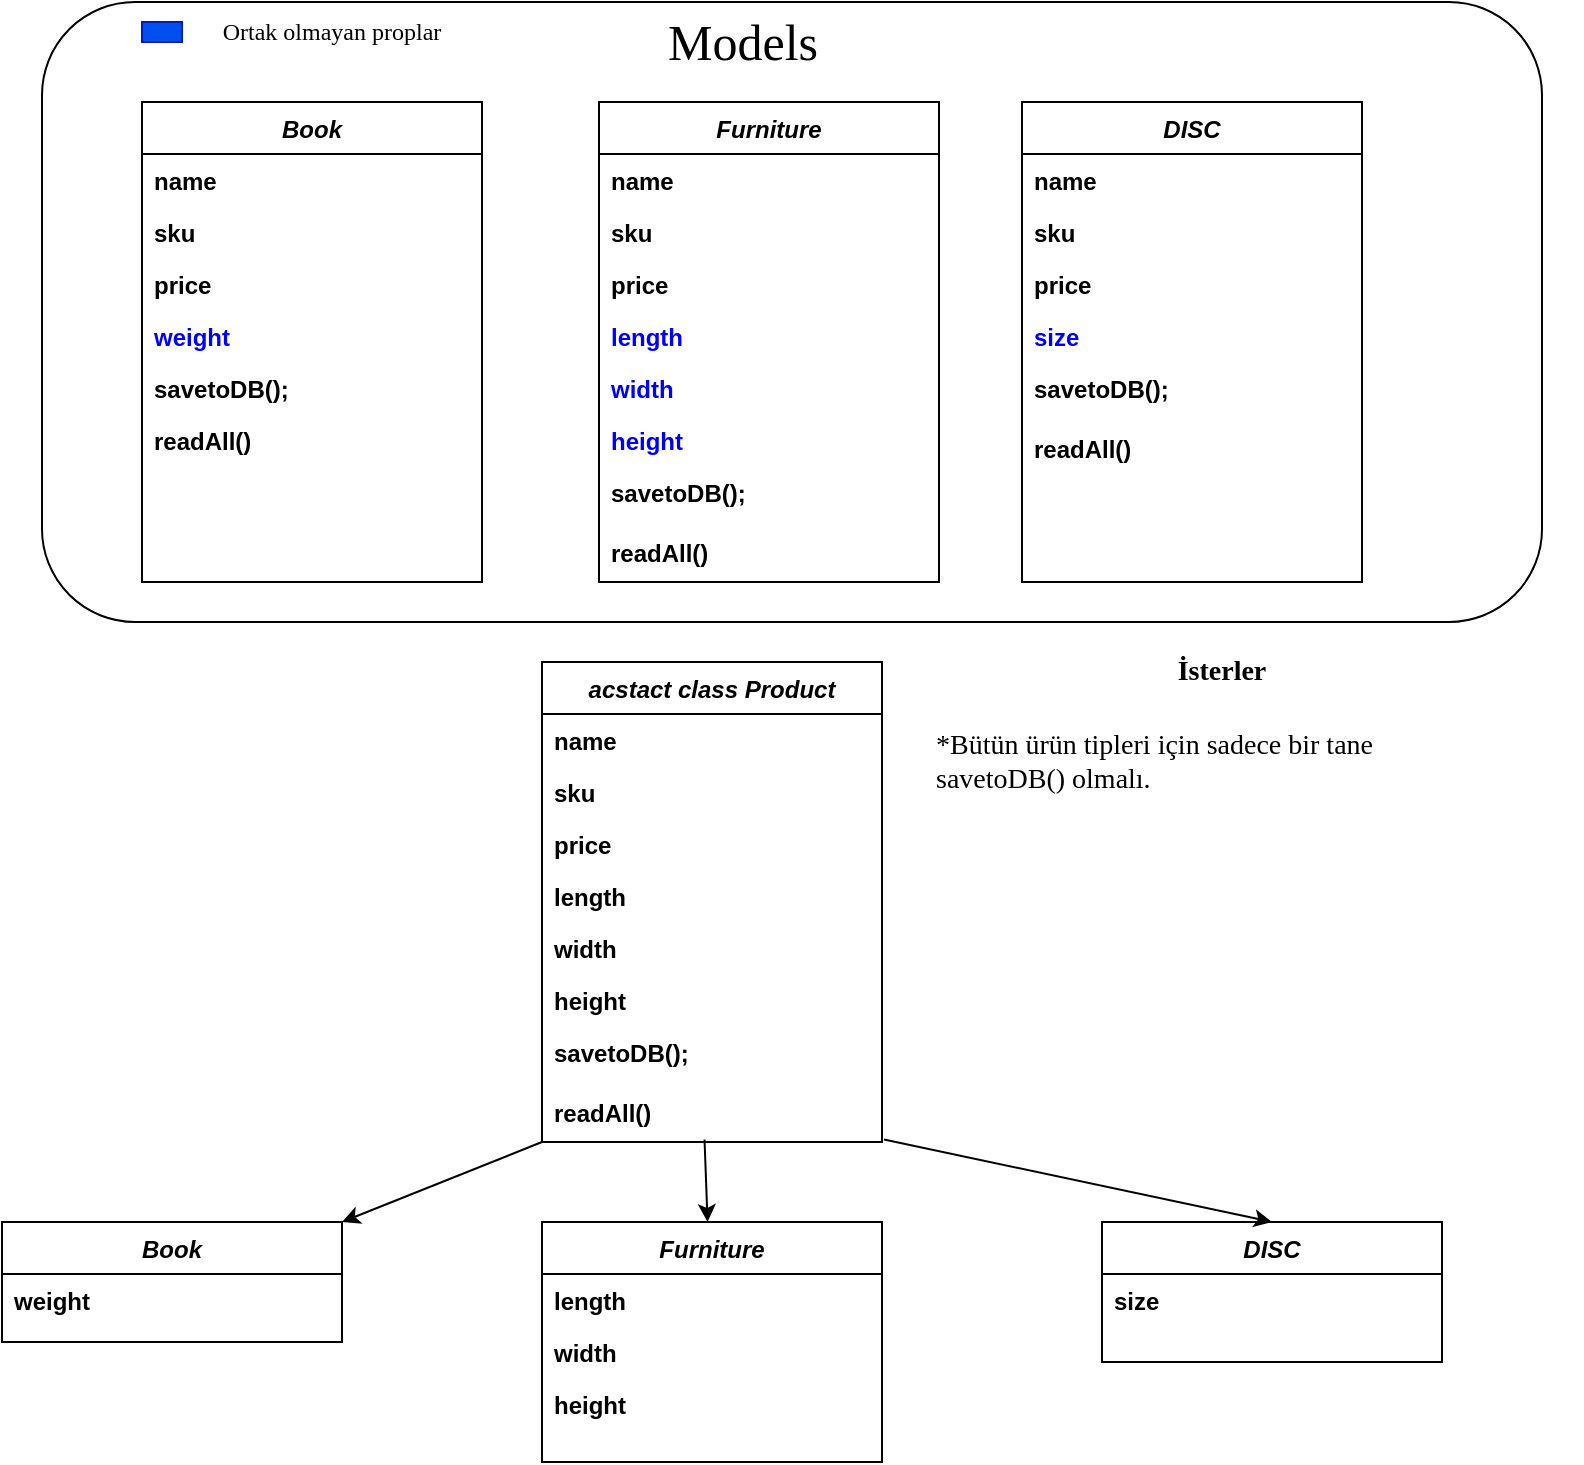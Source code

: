 <mxfile version="17.4.2" type="github">
  <diagram id="C5RBs43oDa-KdzZeNtuy" name="Page-1">
    <mxGraphModel dx="1153" dy="1777" grid="1" gridSize="10" guides="1" tooltips="1" connect="1" arrows="1" fold="1" page="1" pageScale="1" pageWidth="827" pageHeight="1169" math="0" shadow="0">
      <root>
        <mxCell id="WIyWlLk6GJQsqaUBKTNV-0" />
        <mxCell id="WIyWlLk6GJQsqaUBKTNV-1" parent="WIyWlLk6GJQsqaUBKTNV-0" />
        <mxCell id="65J0kUZPPZjUlaNNTO3n-44" value="" style="rounded=1;strokeWidth=1;fillColor=default;whiteSpace=wrap;html=1;labelBorderColor=none;labelBackgroundColor=default;fontFamily=Verdana;" vertex="1" parent="WIyWlLk6GJQsqaUBKTNV-1">
          <mxGeometry x="50" y="-1140" width="750" height="310" as="geometry" />
        </mxCell>
        <mxCell id="zkfFHV4jXpPFQw0GAbJ--0" value="Book" style="swimlane;fontStyle=3;align=center;verticalAlign=top;childLayout=stackLayout;horizontal=1;startSize=26;horizontalStack=0;resizeParent=1;resizeLast=0;collapsible=1;marginBottom=0;rounded=0;shadow=0;strokeWidth=1;fillColor=default;" parent="WIyWlLk6GJQsqaUBKTNV-1" vertex="1">
          <mxGeometry x="100" y="-1090" width="170" height="240" as="geometry">
            <mxRectangle x="230" y="140" width="160" height="26" as="alternateBounds" />
          </mxGeometry>
        </mxCell>
        <mxCell id="zkfFHV4jXpPFQw0GAbJ--1" value="name" style="text;align=left;verticalAlign=top;spacingLeft=4;spacingRight=4;overflow=hidden;rotatable=0;points=[[0,0.5],[1,0.5]];portConstraint=eastwest;strokeWidth=1;fontStyle=1" parent="zkfFHV4jXpPFQw0GAbJ--0" vertex="1">
          <mxGeometry y="26" width="170" height="26" as="geometry" />
        </mxCell>
        <mxCell id="zkfFHV4jXpPFQw0GAbJ--2" value="sku" style="text;align=left;verticalAlign=top;spacingLeft=4;spacingRight=4;overflow=hidden;rotatable=0;points=[[0,0.5],[1,0.5]];portConstraint=eastwest;rounded=0;shadow=0;html=0;fontStyle=1" parent="zkfFHV4jXpPFQw0GAbJ--0" vertex="1">
          <mxGeometry y="52" width="170" height="26" as="geometry" />
        </mxCell>
        <mxCell id="zkfFHV4jXpPFQw0GAbJ--3" value="price" style="text;align=left;verticalAlign=top;spacingLeft=4;spacingRight=4;overflow=hidden;rotatable=0;points=[[0,0.5],[1,0.5]];portConstraint=eastwest;rounded=0;shadow=0;html=0;fontStyle=1" parent="zkfFHV4jXpPFQw0GAbJ--0" vertex="1">
          <mxGeometry y="78" width="170" height="26" as="geometry" />
        </mxCell>
        <mxCell id="65J0kUZPPZjUlaNNTO3n-0" value="weight" style="text;align=left;verticalAlign=top;spacingLeft=4;spacingRight=4;overflow=hidden;rotatable=0;points=[[0,0.5],[1,0.5]];portConstraint=eastwest;rounded=0;shadow=0;html=0;fontStyle=1;fontColor=#0000FF;" vertex="1" parent="zkfFHV4jXpPFQw0GAbJ--0">
          <mxGeometry y="104" width="170" height="26" as="geometry" />
        </mxCell>
        <mxCell id="65J0kUZPPZjUlaNNTO3n-22" value="savetoDB();" style="text;align=left;verticalAlign=top;spacingLeft=4;spacingRight=4;overflow=hidden;rotatable=0;points=[[0,0.5],[1,0.5]];portConstraint=eastwest;rounded=0;shadow=0;html=0;fontStyle=1" vertex="1" parent="zkfFHV4jXpPFQw0GAbJ--0">
          <mxGeometry y="130" width="170" height="26" as="geometry" />
        </mxCell>
        <mxCell id="65J0kUZPPZjUlaNNTO3n-41" value="readAll()" style="text;align=left;verticalAlign=top;spacingLeft=4;spacingRight=4;overflow=hidden;rotatable=0;points=[[0,0.5],[1,0.5]];portConstraint=eastwest;rounded=0;shadow=0;html=0;fontStyle=1" vertex="1" parent="zkfFHV4jXpPFQw0GAbJ--0">
          <mxGeometry y="156" width="170" height="26" as="geometry" />
        </mxCell>
        <mxCell id="65J0kUZPPZjUlaNNTO3n-23" value="Furniture" style="swimlane;fontStyle=3;align=center;verticalAlign=top;childLayout=stackLayout;horizontal=1;startSize=26;horizontalStack=0;resizeParent=1;resizeLast=0;collapsible=1;marginBottom=0;rounded=0;shadow=0;strokeWidth=1;fillColor=default;" vertex="1" parent="WIyWlLk6GJQsqaUBKTNV-1">
          <mxGeometry x="328.5" y="-1090" width="170" height="240" as="geometry">
            <mxRectangle x="230" y="140" width="160" height="26" as="alternateBounds" />
          </mxGeometry>
        </mxCell>
        <mxCell id="65J0kUZPPZjUlaNNTO3n-24" value="name" style="text;align=left;verticalAlign=top;spacingLeft=4;spacingRight=4;overflow=hidden;rotatable=0;points=[[0,0.5],[1,0.5]];portConstraint=eastwest;strokeWidth=1;fontStyle=1" vertex="1" parent="65J0kUZPPZjUlaNNTO3n-23">
          <mxGeometry y="26" width="170" height="26" as="geometry" />
        </mxCell>
        <mxCell id="65J0kUZPPZjUlaNNTO3n-25" value="sku" style="text;align=left;verticalAlign=top;spacingLeft=4;spacingRight=4;overflow=hidden;rotatable=0;points=[[0,0.5],[1,0.5]];portConstraint=eastwest;rounded=0;shadow=0;html=0;fontStyle=1" vertex="1" parent="65J0kUZPPZjUlaNNTO3n-23">
          <mxGeometry y="52" width="170" height="26" as="geometry" />
        </mxCell>
        <mxCell id="65J0kUZPPZjUlaNNTO3n-26" value="price" style="text;align=left;verticalAlign=top;spacingLeft=4;spacingRight=4;overflow=hidden;rotatable=0;points=[[0,0.5],[1,0.5]];portConstraint=eastwest;rounded=0;shadow=0;html=0;fontStyle=1" vertex="1" parent="65J0kUZPPZjUlaNNTO3n-23">
          <mxGeometry y="78" width="170" height="26" as="geometry" />
        </mxCell>
        <mxCell id="65J0kUZPPZjUlaNNTO3n-27" value="length" style="text;align=left;verticalAlign=top;spacingLeft=4;spacingRight=4;overflow=hidden;rotatable=0;points=[[0,0.5],[1,0.5]];portConstraint=eastwest;rounded=0;shadow=0;html=0;fontStyle=1;fontColor=#0000FF;" vertex="1" parent="65J0kUZPPZjUlaNNTO3n-23">
          <mxGeometry y="104" width="170" height="26" as="geometry" />
        </mxCell>
        <mxCell id="65J0kUZPPZjUlaNNTO3n-29" value="width" style="text;align=left;verticalAlign=top;spacingLeft=4;spacingRight=4;overflow=hidden;rotatable=0;points=[[0,0.5],[1,0.5]];portConstraint=eastwest;rounded=0;shadow=0;html=0;fontStyle=1;fontColor=#0000FF;" vertex="1" parent="65J0kUZPPZjUlaNNTO3n-23">
          <mxGeometry y="130" width="170" height="26" as="geometry" />
        </mxCell>
        <mxCell id="65J0kUZPPZjUlaNNTO3n-30" value="height" style="text;align=left;verticalAlign=top;spacingLeft=4;spacingRight=4;overflow=hidden;rotatable=0;points=[[0,0.5],[1,0.5]];portConstraint=eastwest;rounded=0;shadow=0;html=0;fontStyle=1;fontColor=#0000FF;" vertex="1" parent="65J0kUZPPZjUlaNNTO3n-23">
          <mxGeometry y="156" width="170" height="26" as="geometry" />
        </mxCell>
        <mxCell id="65J0kUZPPZjUlaNNTO3n-28" value="savetoDB();" style="text;align=left;verticalAlign=top;spacingLeft=4;spacingRight=4;overflow=hidden;rotatable=0;points=[[0,0.5],[1,0.5]];portConstraint=eastwest;rounded=0;shadow=0;html=0;fontStyle=1" vertex="1" parent="65J0kUZPPZjUlaNNTO3n-23">
          <mxGeometry y="182" width="170" height="30" as="geometry" />
        </mxCell>
        <mxCell id="65J0kUZPPZjUlaNNTO3n-42" value="readAll()" style="text;align=left;verticalAlign=top;spacingLeft=4;spacingRight=4;overflow=hidden;rotatable=0;points=[[0,0.5],[1,0.5]];portConstraint=eastwest;rounded=0;shadow=0;html=0;fontStyle=1" vertex="1" parent="65J0kUZPPZjUlaNNTO3n-23">
          <mxGeometry y="212" width="170" height="26" as="geometry" />
        </mxCell>
        <mxCell id="65J0kUZPPZjUlaNNTO3n-33" value="DISC" style="swimlane;fontStyle=3;align=center;verticalAlign=top;childLayout=stackLayout;horizontal=1;startSize=26;horizontalStack=0;resizeParent=1;resizeLast=0;collapsible=1;marginBottom=0;rounded=0;shadow=0;strokeWidth=1;fillColor=default;" vertex="1" parent="WIyWlLk6GJQsqaUBKTNV-1">
          <mxGeometry x="540" y="-1090" width="170" height="240" as="geometry">
            <mxRectangle x="230" y="140" width="160" height="26" as="alternateBounds" />
          </mxGeometry>
        </mxCell>
        <mxCell id="65J0kUZPPZjUlaNNTO3n-34" value="name" style="text;align=left;verticalAlign=top;spacingLeft=4;spacingRight=4;overflow=hidden;rotatable=0;points=[[0,0.5],[1,0.5]];portConstraint=eastwest;strokeWidth=1;fontStyle=1" vertex="1" parent="65J0kUZPPZjUlaNNTO3n-33">
          <mxGeometry y="26" width="170" height="26" as="geometry" />
        </mxCell>
        <mxCell id="65J0kUZPPZjUlaNNTO3n-35" value="sku" style="text;align=left;verticalAlign=top;spacingLeft=4;spacingRight=4;overflow=hidden;rotatable=0;points=[[0,0.5],[1,0.5]];portConstraint=eastwest;rounded=0;shadow=0;html=0;fontStyle=1" vertex="1" parent="65J0kUZPPZjUlaNNTO3n-33">
          <mxGeometry y="52" width="170" height="26" as="geometry" />
        </mxCell>
        <mxCell id="65J0kUZPPZjUlaNNTO3n-36" value="price" style="text;align=left;verticalAlign=top;spacingLeft=4;spacingRight=4;overflow=hidden;rotatable=0;points=[[0,0.5],[1,0.5]];portConstraint=eastwest;rounded=0;shadow=0;html=0;fontStyle=1" vertex="1" parent="65J0kUZPPZjUlaNNTO3n-33">
          <mxGeometry y="78" width="170" height="26" as="geometry" />
        </mxCell>
        <mxCell id="65J0kUZPPZjUlaNNTO3n-37" value="size" style="text;align=left;verticalAlign=top;spacingLeft=4;spacingRight=4;overflow=hidden;rotatable=0;points=[[0,0.5],[1,0.5]];portConstraint=eastwest;rounded=0;shadow=0;html=0;fontStyle=1;fontColor=#0000FF;" vertex="1" parent="65J0kUZPPZjUlaNNTO3n-33">
          <mxGeometry y="104" width="170" height="26" as="geometry" />
        </mxCell>
        <mxCell id="65J0kUZPPZjUlaNNTO3n-40" value="savetoDB();" style="text;align=left;verticalAlign=top;spacingLeft=4;spacingRight=4;overflow=hidden;rotatable=0;points=[[0,0.5],[1,0.5]];portConstraint=eastwest;rounded=0;shadow=0;html=0;fontStyle=1" vertex="1" parent="65J0kUZPPZjUlaNNTO3n-33">
          <mxGeometry y="130" width="170" height="30" as="geometry" />
        </mxCell>
        <mxCell id="65J0kUZPPZjUlaNNTO3n-43" value="readAll()" style="text;align=left;verticalAlign=top;spacingLeft=4;spacingRight=4;overflow=hidden;rotatable=0;points=[[0,0.5],[1,0.5]];portConstraint=eastwest;rounded=0;shadow=0;html=0;fontStyle=1" vertex="1" parent="65J0kUZPPZjUlaNNTO3n-33">
          <mxGeometry y="160" width="170" height="26" as="geometry" />
        </mxCell>
        <mxCell id="65J0kUZPPZjUlaNNTO3n-46" value="&lt;font style=&quot;font-size: 25px&quot;&gt;Models&lt;/font&gt;" style="text;html=1;align=center;verticalAlign=middle;resizable=0;points=[];autosize=1;strokeColor=none;fillColor=none;fontFamily=Verdana;" vertex="1" parent="WIyWlLk6GJQsqaUBKTNV-1">
          <mxGeometry x="350" y="-1130" width="100" height="20" as="geometry" />
        </mxCell>
        <mxCell id="65J0kUZPPZjUlaNNTO3n-47" value="acstact class Product" style="swimlane;fontStyle=3;align=center;verticalAlign=top;childLayout=stackLayout;horizontal=1;startSize=26;horizontalStack=0;resizeParent=1;resizeLast=0;collapsible=1;marginBottom=0;rounded=0;shadow=0;strokeWidth=1;fillColor=default;" vertex="1" parent="WIyWlLk6GJQsqaUBKTNV-1">
          <mxGeometry x="300" y="-810" width="170" height="240" as="geometry">
            <mxRectangle x="230" y="140" width="160" height="26" as="alternateBounds" />
          </mxGeometry>
        </mxCell>
        <mxCell id="65J0kUZPPZjUlaNNTO3n-48" value="name" style="text;align=left;verticalAlign=top;spacingLeft=4;spacingRight=4;overflow=hidden;rotatable=0;points=[[0,0.5],[1,0.5]];portConstraint=eastwest;strokeWidth=1;fontStyle=1" vertex="1" parent="65J0kUZPPZjUlaNNTO3n-47">
          <mxGeometry y="26" width="170" height="26" as="geometry" />
        </mxCell>
        <mxCell id="65J0kUZPPZjUlaNNTO3n-49" value="sku" style="text;align=left;verticalAlign=top;spacingLeft=4;spacingRight=4;overflow=hidden;rotatable=0;points=[[0,0.5],[1,0.5]];portConstraint=eastwest;rounded=0;shadow=0;html=0;fontStyle=1" vertex="1" parent="65J0kUZPPZjUlaNNTO3n-47">
          <mxGeometry y="52" width="170" height="26" as="geometry" />
        </mxCell>
        <mxCell id="65J0kUZPPZjUlaNNTO3n-50" value="price" style="text;align=left;verticalAlign=top;spacingLeft=4;spacingRight=4;overflow=hidden;rotatable=0;points=[[0,0.5],[1,0.5]];portConstraint=eastwest;rounded=0;shadow=0;html=0;fontStyle=1" vertex="1" parent="65J0kUZPPZjUlaNNTO3n-47">
          <mxGeometry y="78" width="170" height="26" as="geometry" />
        </mxCell>
        <mxCell id="65J0kUZPPZjUlaNNTO3n-51" value="length" style="text;align=left;verticalAlign=top;spacingLeft=4;spacingRight=4;overflow=hidden;rotatable=0;points=[[0,0.5],[1,0.5]];portConstraint=eastwest;rounded=0;shadow=0;html=0;fontStyle=1" vertex="1" parent="65J0kUZPPZjUlaNNTO3n-47">
          <mxGeometry y="104" width="170" height="26" as="geometry" />
        </mxCell>
        <mxCell id="65J0kUZPPZjUlaNNTO3n-52" value="width" style="text;align=left;verticalAlign=top;spacingLeft=4;spacingRight=4;overflow=hidden;rotatable=0;points=[[0,0.5],[1,0.5]];portConstraint=eastwest;rounded=0;shadow=0;html=0;fontStyle=1" vertex="1" parent="65J0kUZPPZjUlaNNTO3n-47">
          <mxGeometry y="130" width="170" height="26" as="geometry" />
        </mxCell>
        <mxCell id="65J0kUZPPZjUlaNNTO3n-53" value="height" style="text;align=left;verticalAlign=top;spacingLeft=4;spacingRight=4;overflow=hidden;rotatable=0;points=[[0,0.5],[1,0.5]];portConstraint=eastwest;rounded=0;shadow=0;html=0;fontStyle=1" vertex="1" parent="65J0kUZPPZjUlaNNTO3n-47">
          <mxGeometry y="156" width="170" height="26" as="geometry" />
        </mxCell>
        <mxCell id="65J0kUZPPZjUlaNNTO3n-54" value="savetoDB();" style="text;align=left;verticalAlign=top;spacingLeft=4;spacingRight=4;overflow=hidden;rotatable=0;points=[[0,0.5],[1,0.5]];portConstraint=eastwest;rounded=0;shadow=0;html=0;fontStyle=1" vertex="1" parent="65J0kUZPPZjUlaNNTO3n-47">
          <mxGeometry y="182" width="170" height="30" as="geometry" />
        </mxCell>
        <mxCell id="65J0kUZPPZjUlaNNTO3n-55" value="readAll()" style="text;align=left;verticalAlign=top;spacingLeft=4;spacingRight=4;overflow=hidden;rotatable=0;points=[[0,0.5],[1,0.5]];portConstraint=eastwest;rounded=0;shadow=0;html=0;fontStyle=1" vertex="1" parent="65J0kUZPPZjUlaNNTO3n-47">
          <mxGeometry y="212" width="170" height="26" as="geometry" />
        </mxCell>
        <mxCell id="65J0kUZPPZjUlaNNTO3n-56" value="Book" style="swimlane;fontStyle=3;align=center;verticalAlign=top;childLayout=stackLayout;horizontal=1;startSize=26;horizontalStack=0;resizeParent=1;resizeLast=0;collapsible=1;marginBottom=0;rounded=0;shadow=0;strokeWidth=1;fillColor=default;" vertex="1" parent="WIyWlLk6GJQsqaUBKTNV-1">
          <mxGeometry x="30" y="-530" width="170" height="60" as="geometry">
            <mxRectangle x="230" y="140" width="160" height="26" as="alternateBounds" />
          </mxGeometry>
        </mxCell>
        <mxCell id="65J0kUZPPZjUlaNNTO3n-60" value="weight" style="text;align=left;verticalAlign=top;spacingLeft=4;spacingRight=4;overflow=hidden;rotatable=0;points=[[0,0.5],[1,0.5]];portConstraint=eastwest;rounded=0;shadow=0;html=0;fontStyle=1" vertex="1" parent="65J0kUZPPZjUlaNNTO3n-56">
          <mxGeometry y="26" width="170" height="26" as="geometry" />
        </mxCell>
        <mxCell id="65J0kUZPPZjUlaNNTO3n-63" value="Furniture" style="swimlane;fontStyle=3;align=center;verticalAlign=top;childLayout=stackLayout;horizontal=1;startSize=26;horizontalStack=0;resizeParent=1;resizeLast=0;collapsible=1;marginBottom=0;rounded=0;shadow=0;strokeWidth=1;fillColor=default;" vertex="1" parent="WIyWlLk6GJQsqaUBKTNV-1">
          <mxGeometry x="300" y="-530" width="170" height="120" as="geometry">
            <mxRectangle x="230" y="140" width="160" height="26" as="alternateBounds" />
          </mxGeometry>
        </mxCell>
        <mxCell id="65J0kUZPPZjUlaNNTO3n-67" value="length" style="text;align=left;verticalAlign=top;spacingLeft=4;spacingRight=4;overflow=hidden;rotatable=0;points=[[0,0.5],[1,0.5]];portConstraint=eastwest;rounded=0;shadow=0;html=0;fontStyle=1" vertex="1" parent="65J0kUZPPZjUlaNNTO3n-63">
          <mxGeometry y="26" width="170" height="26" as="geometry" />
        </mxCell>
        <mxCell id="65J0kUZPPZjUlaNNTO3n-68" value="width" style="text;align=left;verticalAlign=top;spacingLeft=4;spacingRight=4;overflow=hidden;rotatable=0;points=[[0,0.5],[1,0.5]];portConstraint=eastwest;rounded=0;shadow=0;html=0;fontStyle=1" vertex="1" parent="65J0kUZPPZjUlaNNTO3n-63">
          <mxGeometry y="52" width="170" height="26" as="geometry" />
        </mxCell>
        <mxCell id="65J0kUZPPZjUlaNNTO3n-69" value="height" style="text;align=left;verticalAlign=top;spacingLeft=4;spacingRight=4;overflow=hidden;rotatable=0;points=[[0,0.5],[1,0.5]];portConstraint=eastwest;rounded=0;shadow=0;html=0;fontStyle=1" vertex="1" parent="65J0kUZPPZjUlaNNTO3n-63">
          <mxGeometry y="78" width="170" height="26" as="geometry" />
        </mxCell>
        <mxCell id="65J0kUZPPZjUlaNNTO3n-72" value="DISC" style="swimlane;fontStyle=3;align=center;verticalAlign=top;childLayout=stackLayout;horizontal=1;startSize=26;horizontalStack=0;resizeParent=1;resizeLast=0;collapsible=1;marginBottom=0;rounded=0;shadow=0;strokeWidth=1;fillColor=default;" vertex="1" parent="WIyWlLk6GJQsqaUBKTNV-1">
          <mxGeometry x="580" y="-530" width="170" height="70" as="geometry">
            <mxRectangle x="230" y="140" width="160" height="26" as="alternateBounds" />
          </mxGeometry>
        </mxCell>
        <mxCell id="65J0kUZPPZjUlaNNTO3n-76" value="size" style="text;align=left;verticalAlign=top;spacingLeft=4;spacingRight=4;overflow=hidden;rotatable=0;points=[[0,0.5],[1,0.5]];portConstraint=eastwest;rounded=0;shadow=0;html=0;fontStyle=1" vertex="1" parent="65J0kUZPPZjUlaNNTO3n-72">
          <mxGeometry y="26" width="170" height="26" as="geometry" />
        </mxCell>
        <mxCell id="65J0kUZPPZjUlaNNTO3n-79" value="" style="endArrow=classic;html=1;rounded=0;fontFamily=Verdana;fontSize=25;exitX=0;exitY=1;exitDx=0;exitDy=0;entryX=1;entryY=0;entryDx=0;entryDy=0;" edge="1" parent="WIyWlLk6GJQsqaUBKTNV-1" source="65J0kUZPPZjUlaNNTO3n-47" target="65J0kUZPPZjUlaNNTO3n-56">
          <mxGeometry width="50" height="50" relative="1" as="geometry">
            <mxPoint x="500" y="-700" as="sourcePoint" />
            <mxPoint x="550" y="-750" as="targetPoint" />
          </mxGeometry>
        </mxCell>
        <mxCell id="65J0kUZPPZjUlaNNTO3n-80" value="" style="endArrow=classic;html=1;rounded=0;fontFamily=Verdana;fontSize=25;exitX=1.006;exitY=1.03;exitDx=0;exitDy=0;entryX=0.5;entryY=0;entryDx=0;entryDy=0;exitPerimeter=0;" edge="1" parent="WIyWlLk6GJQsqaUBKTNV-1" source="65J0kUZPPZjUlaNNTO3n-55" target="65J0kUZPPZjUlaNNTO3n-72">
          <mxGeometry width="50" height="50" relative="1" as="geometry">
            <mxPoint x="310" y="-560.0" as="sourcePoint" />
            <mxPoint x="210" y="-520" as="targetPoint" />
          </mxGeometry>
        </mxCell>
        <mxCell id="65J0kUZPPZjUlaNNTO3n-81" value="" style="endArrow=classic;html=1;rounded=0;fontFamily=Verdana;fontSize=25;exitX=0.478;exitY=1.03;exitDx=0;exitDy=0;exitPerimeter=0;" edge="1" parent="WIyWlLk6GJQsqaUBKTNV-1" source="65J0kUZPPZjUlaNNTO3n-55" target="65J0kUZPPZjUlaNNTO3n-63">
          <mxGeometry width="50" height="50" relative="1" as="geometry">
            <mxPoint x="320" y="-550.0" as="sourcePoint" />
            <mxPoint x="220" y="-510" as="targetPoint" />
          </mxGeometry>
        </mxCell>
        <mxCell id="65J0kUZPPZjUlaNNTO3n-82" value="" style="rounded=0;whiteSpace=wrap;html=1;labelBackgroundColor=#3333FF;labelBorderColor=#3333FF;fontFamily=Verdana;fontSize=25;strokeWidth=1;fillColor=#0050ef;strokeColor=#001DBC;fontColor=#ffffff;" vertex="1" parent="WIyWlLk6GJQsqaUBKTNV-1">
          <mxGeometry x="100" y="-1130" width="20" height="10" as="geometry" />
        </mxCell>
        <mxCell id="65J0kUZPPZjUlaNNTO3n-83" value="Ortak olmayan proplar" style="text;html=1;strokeColor=none;fillColor=none;align=center;verticalAlign=middle;whiteSpace=wrap;rounded=0;labelBackgroundColor=#FFFFFF;labelBorderColor=#FFFFFF;fontFamily=Verdana;fontSize=12;fontColor=default;" vertex="1" parent="WIyWlLk6GJQsqaUBKTNV-1">
          <mxGeometry x="100" y="-1140" width="190" height="30" as="geometry" />
        </mxCell>
        <mxCell id="65J0kUZPPZjUlaNNTO3n-84" value="&lt;b&gt;İsterler&lt;/b&gt;" style="text;html=1;strokeColor=none;fillColor=none;align=center;verticalAlign=middle;whiteSpace=wrap;rounded=0;labelBackgroundColor=#FFFFFF;labelBorderColor=#FFFFFF;fontFamily=Verdana;fontSize=14;fontColor=default;" vertex="1" parent="WIyWlLk6GJQsqaUBKTNV-1">
          <mxGeometry x="570" y="-820" width="140" height="30" as="geometry" />
        </mxCell>
        <mxCell id="65J0kUZPPZjUlaNNTO3n-88" value="*Bütün ürün tipleri için sadece bir tane&amp;nbsp;&lt;br&gt;savetoDB() olmalı.&amp;nbsp;" style="text;strokeColor=none;fillColor=none;align=left;verticalAlign=top;spacingLeft=4;spacingRight=4;overflow=hidden;rotatable=0;points=[[0,0.5],[1,0.5]];portConstraint=eastwest;labelBackgroundColor=#FFFFFF;labelBorderColor=#FFFFFF;fontFamily=Verdana;fontSize=14;fontColor=default;html=1;direction=east;flipH=0;flipV=0;" vertex="1" parent="WIyWlLk6GJQsqaUBKTNV-1">
          <mxGeometry x="490" y="-784" width="330" height="200" as="geometry" />
        </mxCell>
      </root>
    </mxGraphModel>
  </diagram>
</mxfile>
